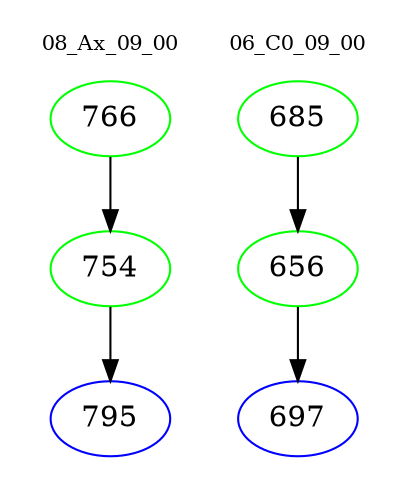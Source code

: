 digraph{
subgraph cluster_0 {
color = white
label = "08_Ax_09_00";
fontsize=10;
T0_766 [label="766", color="green"]
T0_766 -> T0_754 [color="black"]
T0_754 [label="754", color="green"]
T0_754 -> T0_795 [color="black"]
T0_795 [label="795", color="blue"]
}
subgraph cluster_1 {
color = white
label = "06_C0_09_00";
fontsize=10;
T1_685 [label="685", color="green"]
T1_685 -> T1_656 [color="black"]
T1_656 [label="656", color="green"]
T1_656 -> T1_697 [color="black"]
T1_697 [label="697", color="blue"]
}
}
